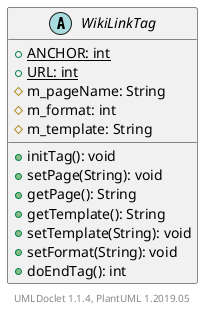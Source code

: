 @startuml

    abstract class WikiLinkTag [[WikiLinkTag.html]] {
        {static} +ANCHOR: int
        {static} +URL: int
        #m_pageName: String
        #m_format: int
        #m_template: String
        +initTag(): void
        +setPage(String): void
        +getPage(): String
        +getTemplate(): String
        +setTemplate(String): void
        +setFormat(String): void
        +doEndTag(): int
    }


    center footer UMLDoclet 1.1.4, PlantUML 1.2019.05
@enduml
